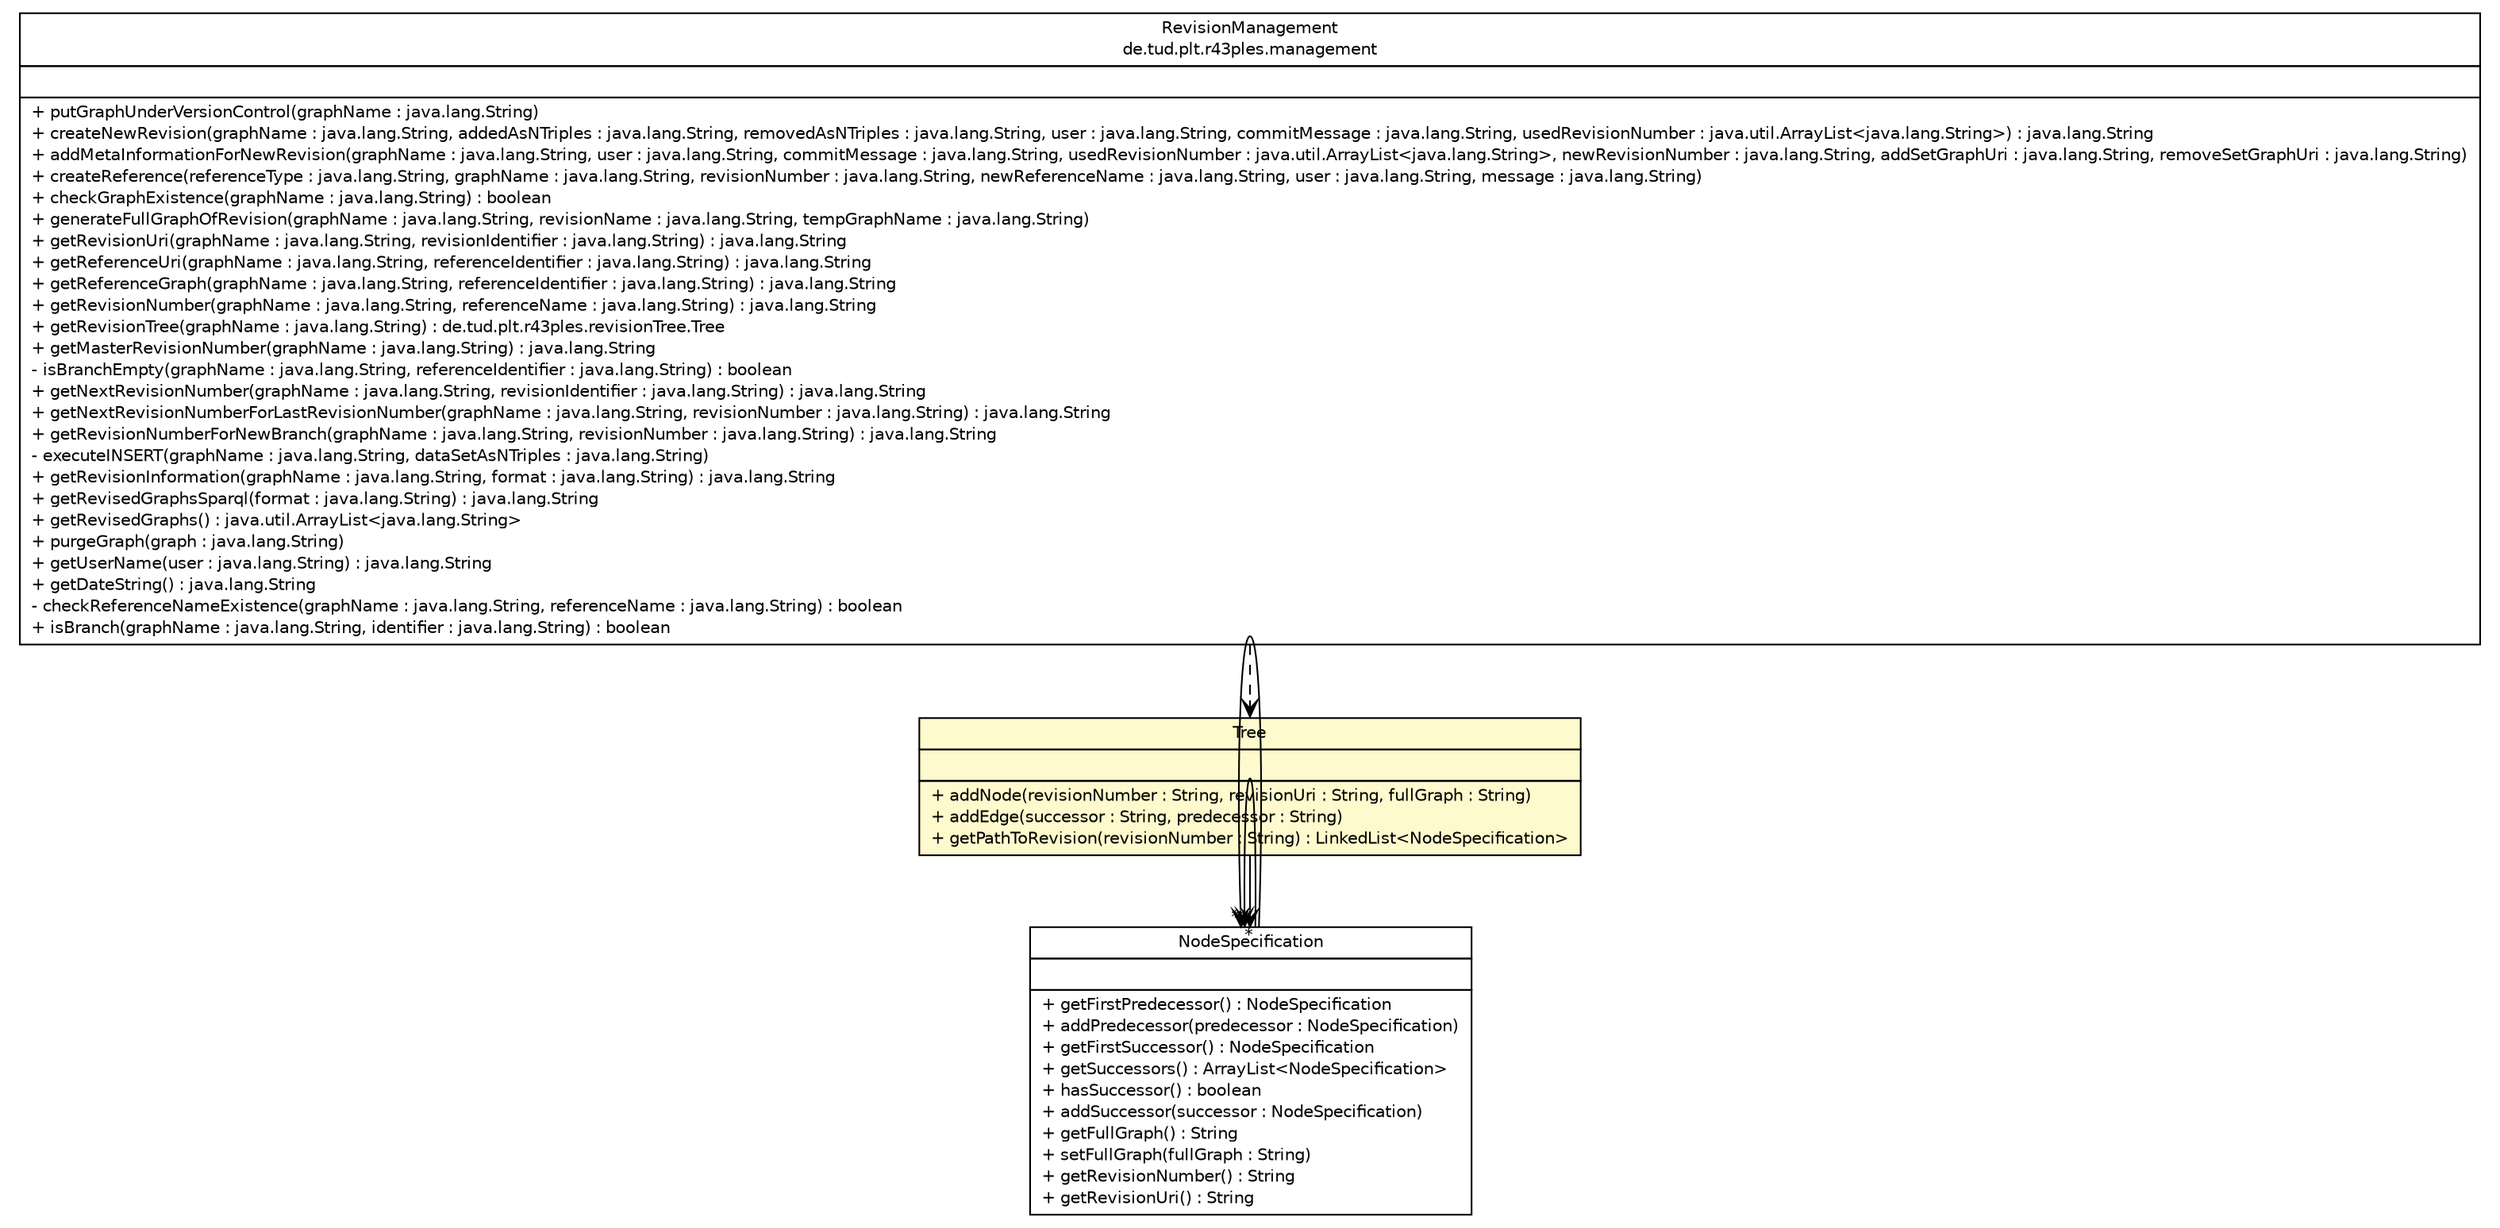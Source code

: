#!/usr/local/bin/dot
#
# Class diagram 
# Generated by UMLGraph version R5_6_6-6-g3bdff0 (http://www.umlgraph.org/)
#

digraph G {
	edge [fontname="Helvetica",fontsize=10,labelfontname="Helvetica",labelfontsize=10];
	node [fontname="Helvetica",fontsize=10,shape=plaintext];
	nodesep=0.25;
	ranksep=0.5;
	// de.tud.plt.r43ples.management.RevisionManagement
	c289 [label=<<table title="de.tud.plt.r43ples.management.RevisionManagement" border="0" cellborder="1" cellspacing="0" cellpadding="2" port="p" href="../management/RevisionManagement.html">
		<tr><td><table border="0" cellspacing="0" cellpadding="1">
<tr><td align="center" balign="center"> RevisionManagement </td></tr>
<tr><td align="center" balign="center"> de.tud.plt.r43ples.management </td></tr>
		</table></td></tr>
		<tr><td><table border="0" cellspacing="0" cellpadding="1">
<tr><td align="left" balign="left">  </td></tr>
		</table></td></tr>
		<tr><td><table border="0" cellspacing="0" cellpadding="1">
<tr><td align="left" balign="left"> + putGraphUnderVersionControl(graphName : java.lang.String) </td></tr>
<tr><td align="left" balign="left"> + createNewRevision(graphName : java.lang.String, addedAsNTriples : java.lang.String, removedAsNTriples : java.lang.String, user : java.lang.String, commitMessage : java.lang.String, usedRevisionNumber : java.util.ArrayList&lt;java.lang.String&gt;) : java.lang.String </td></tr>
<tr><td align="left" balign="left"> + addMetaInformationForNewRevision(graphName : java.lang.String, user : java.lang.String, commitMessage : java.lang.String, usedRevisionNumber : java.util.ArrayList&lt;java.lang.String&gt;, newRevisionNumber : java.lang.String, addSetGraphUri : java.lang.String, removeSetGraphUri : java.lang.String) </td></tr>
<tr><td align="left" balign="left"> + createReference(referenceType : java.lang.String, graphName : java.lang.String, revisionNumber : java.lang.String, newReferenceName : java.lang.String, user : java.lang.String, message : java.lang.String) </td></tr>
<tr><td align="left" balign="left"> + checkGraphExistence(graphName : java.lang.String) : boolean </td></tr>
<tr><td align="left" balign="left"> + generateFullGraphOfRevision(graphName : java.lang.String, revisionName : java.lang.String, tempGraphName : java.lang.String) </td></tr>
<tr><td align="left" balign="left"> + getRevisionUri(graphName : java.lang.String, revisionIdentifier : java.lang.String) : java.lang.String </td></tr>
<tr><td align="left" balign="left"> + getReferenceUri(graphName : java.lang.String, referenceIdentifier : java.lang.String) : java.lang.String </td></tr>
<tr><td align="left" balign="left"> + getReferenceGraph(graphName : java.lang.String, referenceIdentifier : java.lang.String) : java.lang.String </td></tr>
<tr><td align="left" balign="left"> + getRevisionNumber(graphName : java.lang.String, referenceName : java.lang.String) : java.lang.String </td></tr>
<tr><td align="left" balign="left"> + getRevisionTree(graphName : java.lang.String) : de.tud.plt.r43ples.revisionTree.Tree </td></tr>
<tr><td align="left" balign="left"> + getMasterRevisionNumber(graphName : java.lang.String) : java.lang.String </td></tr>
<tr><td align="left" balign="left"> - isBranchEmpty(graphName : java.lang.String, referenceIdentifier : java.lang.String) : boolean </td></tr>
<tr><td align="left" balign="left"> + getNextRevisionNumber(graphName : java.lang.String, revisionIdentifier : java.lang.String) : java.lang.String </td></tr>
<tr><td align="left" balign="left"> + getNextRevisionNumberForLastRevisionNumber(graphName : java.lang.String, revisionNumber : java.lang.String) : java.lang.String </td></tr>
<tr><td align="left" balign="left"> + getRevisionNumberForNewBranch(graphName : java.lang.String, revisionNumber : java.lang.String) : java.lang.String </td></tr>
<tr><td align="left" balign="left"> - executeINSERT(graphName : java.lang.String, dataSetAsNTriples : java.lang.String) </td></tr>
<tr><td align="left" balign="left"> + getRevisionInformation(graphName : java.lang.String, format : java.lang.String) : java.lang.String </td></tr>
<tr><td align="left" balign="left"> + getRevisedGraphsSparql(format : java.lang.String) : java.lang.String </td></tr>
<tr><td align="left" balign="left"> + getRevisedGraphs() : java.util.ArrayList&lt;java.lang.String&gt; </td></tr>
<tr><td align="left" balign="left"> + purgeGraph(graph : java.lang.String) </td></tr>
<tr><td align="left" balign="left"> + getUserName(user : java.lang.String) : java.lang.String </td></tr>
<tr><td align="left" balign="left"> + getDateString() : java.lang.String </td></tr>
<tr><td align="left" balign="left"> - checkReferenceNameExistence(graphName : java.lang.String, referenceName : java.lang.String) : boolean </td></tr>
<tr><td align="left" balign="left"> + isBranch(graphName : java.lang.String, identifier : java.lang.String) : boolean </td></tr>
		</table></td></tr>
		</table>>, URL="../management/RevisionManagement.html", fontname="Helvetica", fontcolor="black", fontsize=10.0];
	// de.tud.plt.r43ples.revisionTree.Tree
	c291 [label=<<table title="de.tud.plt.r43ples.revisionTree.Tree" border="0" cellborder="1" cellspacing="0" cellpadding="2" port="p" bgcolor="lemonChiffon" href="./Tree.html">
		<tr><td><table border="0" cellspacing="0" cellpadding="1">
<tr><td align="center" balign="center"> Tree </td></tr>
		</table></td></tr>
		<tr><td><table border="0" cellspacing="0" cellpadding="1">
<tr><td align="left" balign="left">  </td></tr>
		</table></td></tr>
		<tr><td><table border="0" cellspacing="0" cellpadding="1">
<tr><td align="left" balign="left"> + addNode(revisionNumber : String, revisionUri : String, fullGraph : String) </td></tr>
<tr><td align="left" balign="left"> + addEdge(successor : String, predecessor : String) </td></tr>
<tr><td align="left" balign="left"> + getPathToRevision(revisionNumber : String) : LinkedList&lt;NodeSpecification&gt; </td></tr>
		</table></td></tr>
		</table>>, URL="./Tree.html", fontname="Helvetica", fontcolor="black", fontsize=10.0];
	// de.tud.plt.r43ples.revisionTree.NodeSpecification
	c292 [label=<<table title="de.tud.plt.r43ples.revisionTree.NodeSpecification" border="0" cellborder="1" cellspacing="0" cellpadding="2" port="p" href="./NodeSpecification.html">
		<tr><td><table border="0" cellspacing="0" cellpadding="1">
<tr><td align="center" balign="center"> NodeSpecification </td></tr>
		</table></td></tr>
		<tr><td><table border="0" cellspacing="0" cellpadding="1">
<tr><td align="left" balign="left">  </td></tr>
		</table></td></tr>
		<tr><td><table border="0" cellspacing="0" cellpadding="1">
<tr><td align="left" balign="left"> + getFirstPredecessor() : NodeSpecification </td></tr>
<tr><td align="left" balign="left"> + addPredecessor(predecessor : NodeSpecification) </td></tr>
<tr><td align="left" balign="left"> + getFirstSuccessor() : NodeSpecification </td></tr>
<tr><td align="left" balign="left"> + getSuccessors() : ArrayList&lt;NodeSpecification&gt; </td></tr>
<tr><td align="left" balign="left"> + hasSuccessor() : boolean </td></tr>
<tr><td align="left" balign="left"> + addSuccessor(successor : NodeSpecification) </td></tr>
<tr><td align="left" balign="left"> + getFullGraph() : String </td></tr>
<tr><td align="left" balign="left"> + setFullGraph(fullGraph : String) </td></tr>
<tr><td align="left" balign="left"> + getRevisionNumber() : String </td></tr>
<tr><td align="left" balign="left"> + getRevisionUri() : String </td></tr>
		</table></td></tr>
		</table>>, URL="./NodeSpecification.html", fontname="Helvetica", fontcolor="black", fontsize=10.0];
	// de.tud.plt.r43ples.revisionTree.Tree NAVASSOC de.tud.plt.r43ples.revisionTree.NodeSpecification
	c291:p -> c292:p [taillabel="", label="", headlabel="*", fontname="Helvetica", fontcolor="black", fontsize=10.0, color="black", arrowhead=open];
	// de.tud.plt.r43ples.revisionTree.NodeSpecification NAVASSOC de.tud.plt.r43ples.revisionTree.NodeSpecification
	c292:p -> c292:p [taillabel="", label="", headlabel="*", fontname="Helvetica", fontcolor="black", fontsize=10.0, color="black", arrowhead=open];
	// de.tud.plt.r43ples.revisionTree.NodeSpecification NAVASSOC de.tud.plt.r43ples.revisionTree.NodeSpecification
	c292:p -> c292:p [taillabel="", label="", headlabel="*", fontname="Helvetica", fontcolor="black", fontsize=10.0, color="black", arrowhead=open];
	// de.tud.plt.r43ples.management.RevisionManagement DEPEND de.tud.plt.r43ples.revisionTree.Tree
	c289:p -> c291:p [taillabel="", label="", headlabel="", fontname="Helvetica", fontcolor="black", fontsize=10.0, color="black", arrowhead=open, style=dashed];
}

